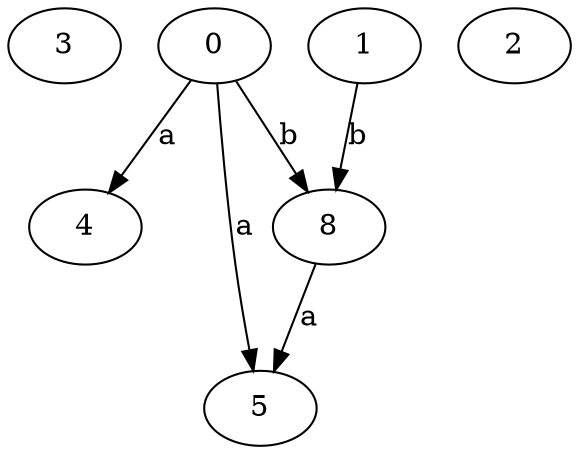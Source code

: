 strict digraph  {
3;
4;
0;
1;
5;
2;
8;
0 -> 4  [label=a];
0 -> 5  [label=a];
0 -> 8  [label=b];
1 -> 8  [label=b];
8 -> 5  [label=a];
}
